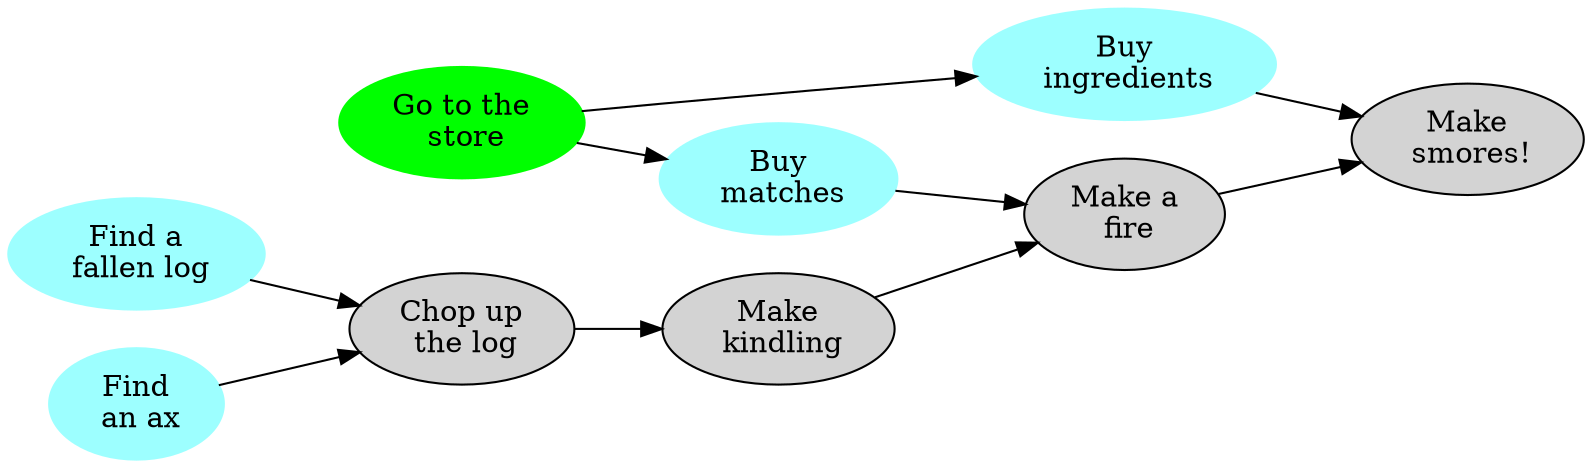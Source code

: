 digraph g{
rankdir=LR;
ratio = fill;
node [style=filled];
"Chop up\n the log" -> "Make\n kindling"
"Buy\n matches" -> "Make a\n fire"
"Make\n kindling" -> "Make a\n fire"
"Find a\n fallen log" -> "Chop up\n the log"
"Find\n an ax" -> "Chop up\n the log"
"Go to the\n store" -> "Buy\n ingredients"
"Go to the\n store" -> "Buy\n matches"
"Buy\n ingredients" -> "Make\n smores!"
"Make a\n fire" -> "Make\n smores!"
"Find a\n fallen log"[color="0.499 0.386 1.000"];
"Find\n an ax"[color="0.499 0.386 1.000"];
"Chop up\n the log"
"Make\n kindling"
"Make a\n fire"
"Go to the\n store" [color="green"];
"Buy\n ingredients"[color="0.499 0.386 1.000"];
"Buy\n matches"[color="0.499 0.386 1.000"];
"Make\n smores!"
}
